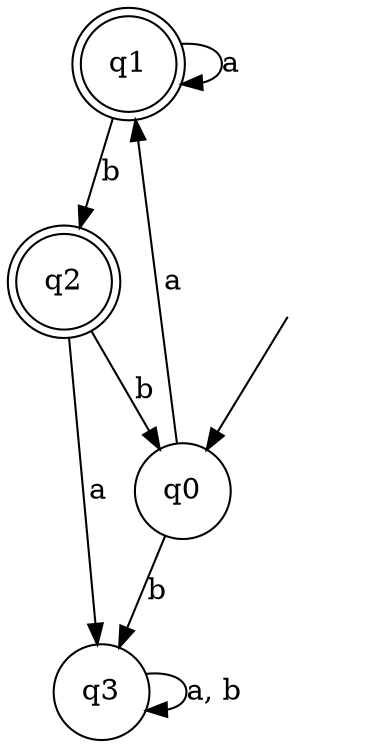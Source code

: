 digraph Automaton {

q1 [shape = doublecircle];

q2 [shape = doublecircle];

q3 [shape = circle];

_nil [style = invis];

q0 [shape = circle];

q0 -> q3 [label = "b"];

q2 -> q0 [label = "b"];

_nil -> q0;

q1 -> q1 [label = "a"];

q3 -> q3 [label = "a, b"];

q1 -> q2 [label = "b"];

q2 -> q3 [label = "a"];

q0 -> q1 [label = "a"];

}
